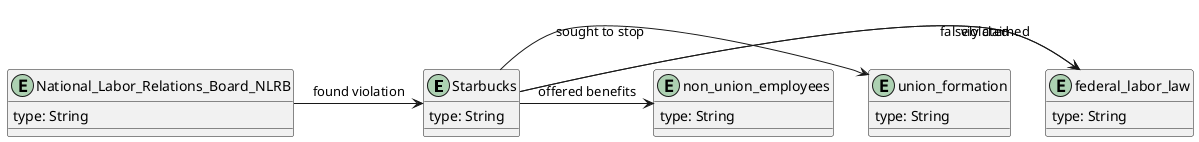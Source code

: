 @startuml
entity Starbucks {             
type: String 
} 
entity federal_labor_law {             
type: String 
} 
entity National_Labor_Relations_Board_NLRB {             
type: String 
} 
entity union_formation {             
type: String 
} 
entity non_union_employees {             
type: String 
} 
Starbucks -> federal_labor_law : violated
National_Labor_Relations_Board_NLRB -> Starbucks : found violation
Starbucks -> union_formation : sought to stop
Starbucks -> non_union_employees : offered benefits
Starbucks -> federal_labor_law : falsely claimed
@enduml